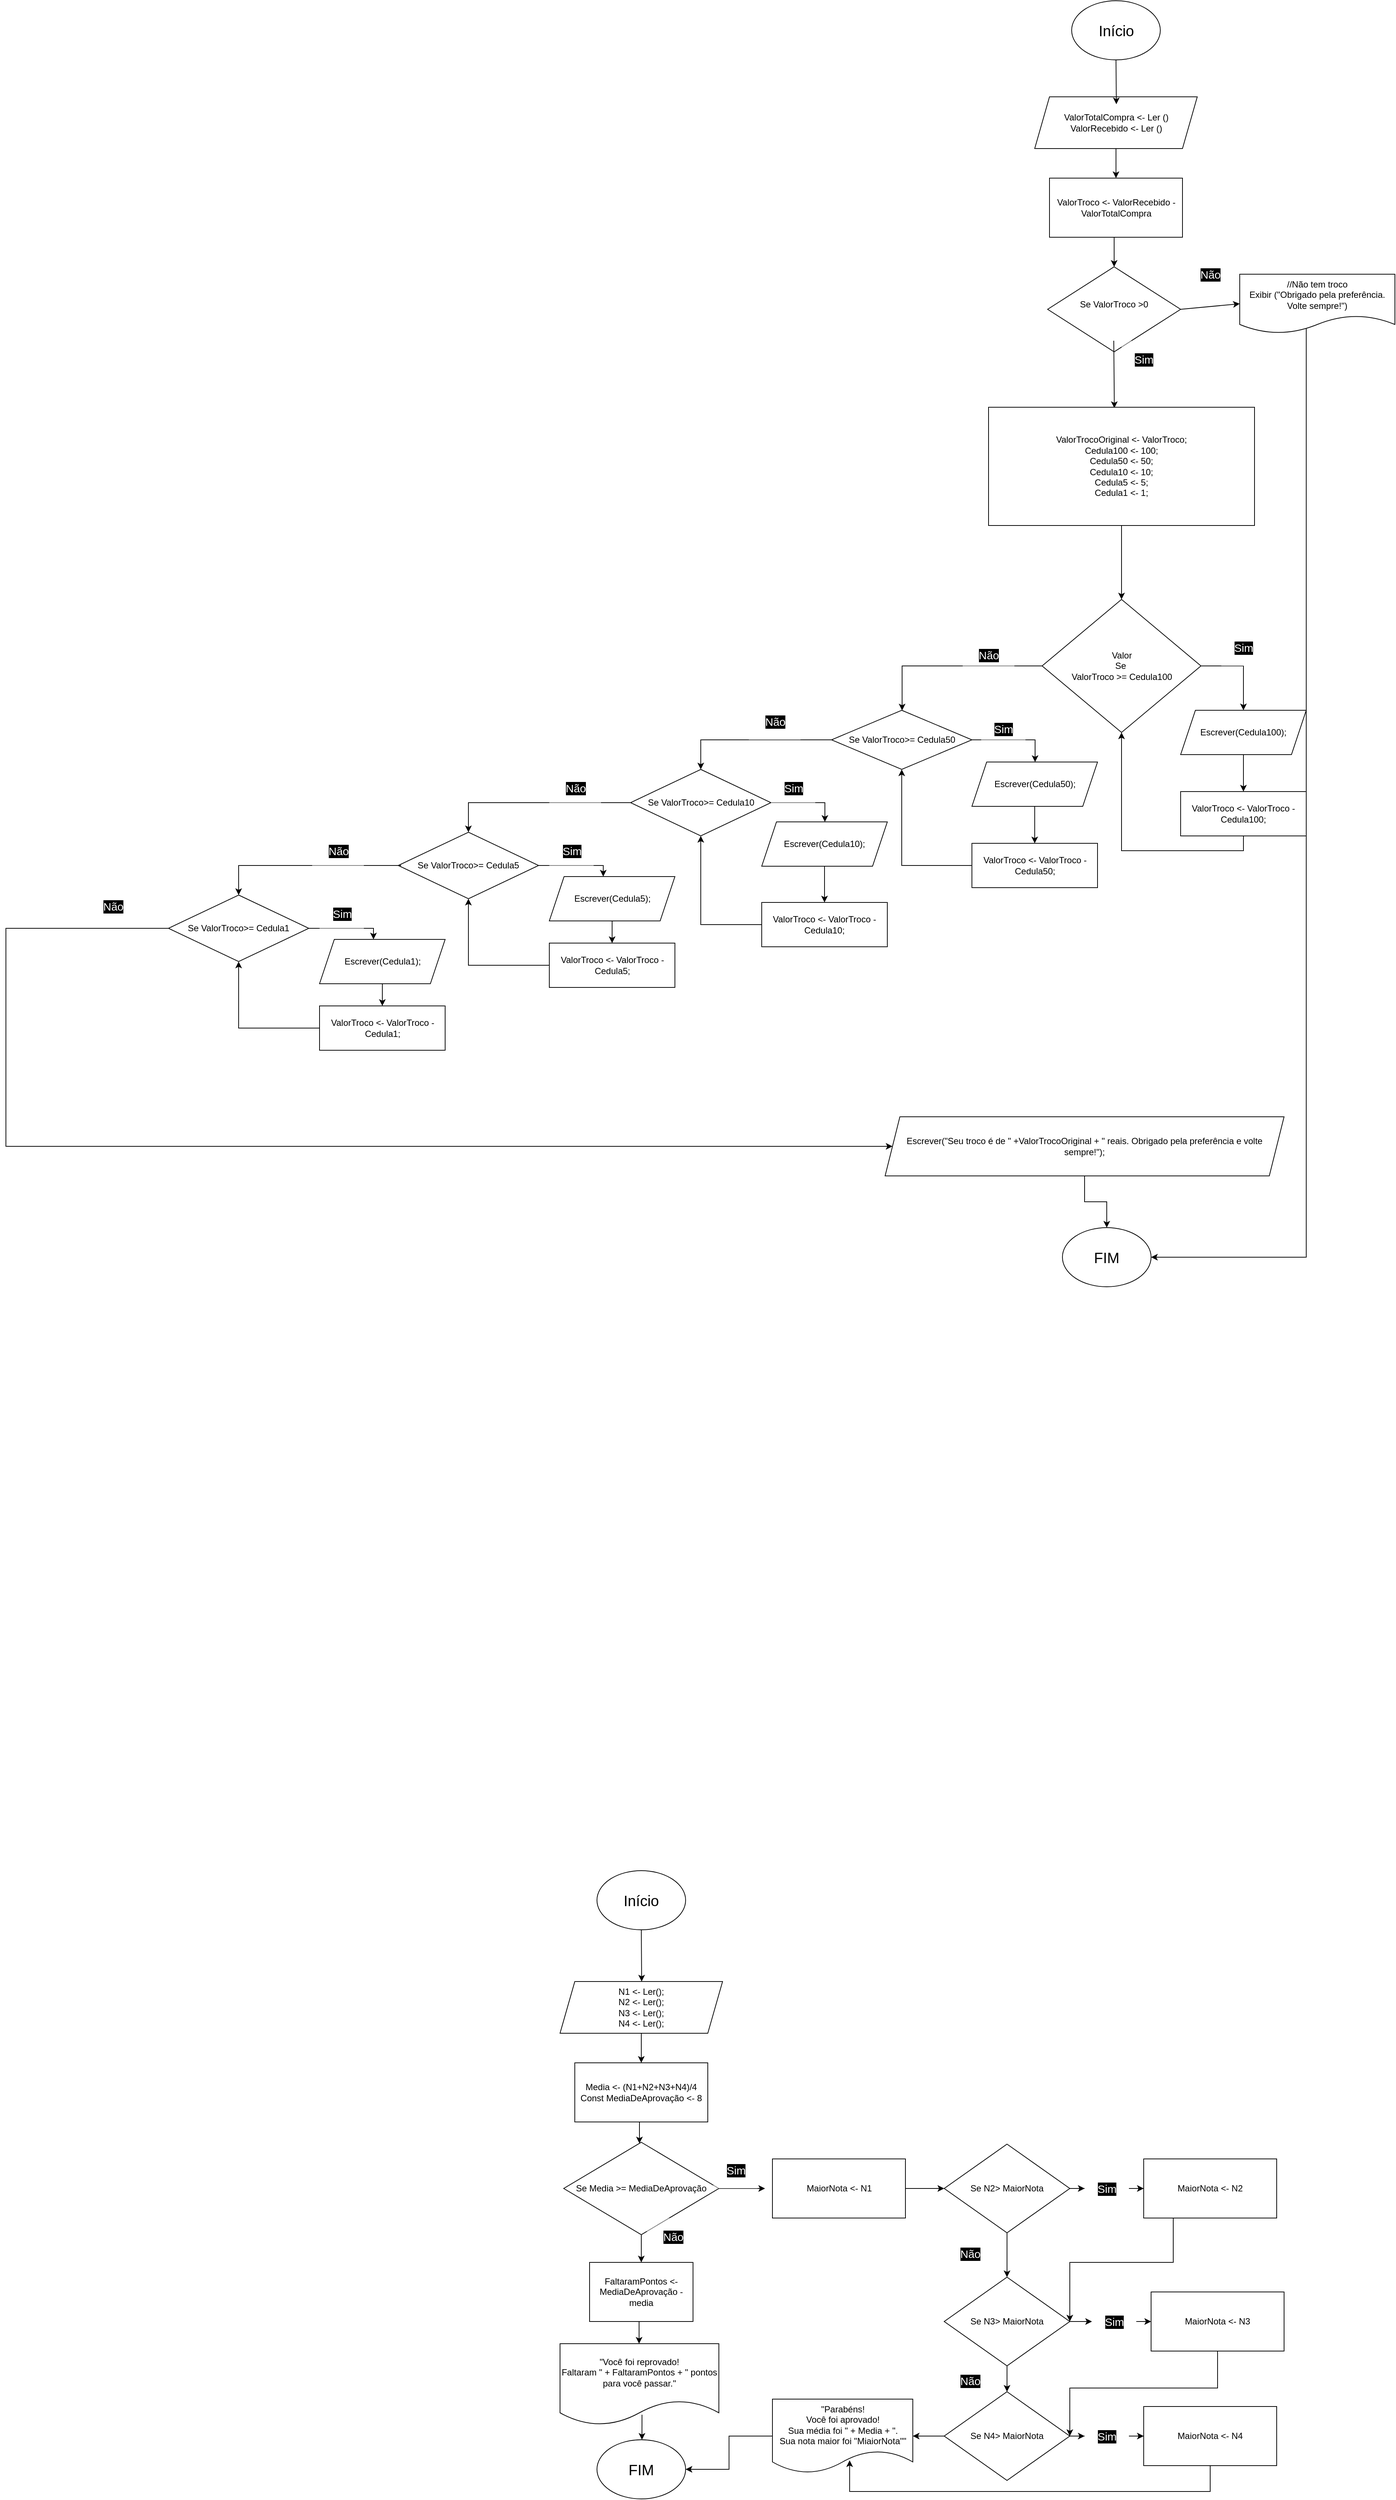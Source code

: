 <mxfile version="21.3.8" type="github">
  <diagram name="Página-1" id="r2xQb5WZQAOj9Y9dfqR0">
    <mxGraphModel dx="2036" dy="853" grid="1" gridSize="10" guides="1" tooltips="1" connect="1" arrows="1" fold="1" page="0" pageScale="1" pageWidth="827" pageHeight="1169" math="0" shadow="0">
      <root>
        <mxCell id="0" />
        <mxCell id="1" parent="0" />
        <mxCell id="rkdmeyJ-gslSqDaO4jJ8-1" value="&lt;font style=&quot;font-size: 20px;&quot;&gt;Início&lt;/font&gt;" style="ellipse;whiteSpace=wrap;html=1;" parent="1" vertex="1">
          <mxGeometry x="342.5" y="-120" width="120" height="80" as="geometry" />
        </mxCell>
        <mxCell id="U3ZBZgIVDwNOLRPqjOwI-8" value="" style="edgeStyle=orthogonalEdgeStyle;rounded=0;orthogonalLoop=1;jettySize=auto;html=1;" parent="1" source="rkdmeyJ-gslSqDaO4jJ8-3" target="U3ZBZgIVDwNOLRPqjOwI-6" edge="1">
          <mxGeometry relative="1" as="geometry" />
        </mxCell>
        <mxCell id="rkdmeyJ-gslSqDaO4jJ8-3" value="ValorTotalCompra &amp;lt;- Ler ()&lt;br&gt;ValorRecebido &amp;lt;- Ler ()" style="shape=parallelogram;perimeter=parallelogramPerimeter;whiteSpace=wrap;html=1;fixedSize=1;" parent="1" vertex="1">
          <mxGeometry x="292.5" y="10" width="220" height="70" as="geometry" />
        </mxCell>
        <mxCell id="rkdmeyJ-gslSqDaO4jJ8-4" value="Se ValorTroco &amp;gt;0&lt;br&gt;&amp;nbsp;" style="rhombus;whiteSpace=wrap;html=1;" parent="1" vertex="1">
          <mxGeometry x="310" y="240" width="180" height="115" as="geometry" />
        </mxCell>
        <mxCell id="rkdmeyJ-gslSqDaO4jJ8-15" value="" style="endArrow=classic;html=1;rounded=0;exitX=0.5;exitY=1;exitDx=0;exitDy=0;" parent="1" source="rkdmeyJ-gslSqDaO4jJ8-1" edge="1">
          <mxGeometry width="50" height="50" relative="1" as="geometry">
            <mxPoint x="399" y="80" as="sourcePoint" />
            <mxPoint x="403" y="20" as="targetPoint" />
            <Array as="points" />
          </mxGeometry>
        </mxCell>
        <mxCell id="rkdmeyJ-gslSqDaO4jJ8-17" value="" style="endArrow=classic;html=1;rounded=0;exitX=1;exitY=0.5;exitDx=0;exitDy=0;entryX=0;entryY=0.5;entryDx=0;entryDy=0;" parent="1" source="rkdmeyJ-gslSqDaO4jJ8-4" edge="1" target="U3ZBZgIVDwNOLRPqjOwI-9">
          <mxGeometry width="50" height="50" relative="1" as="geometry">
            <mxPoint x="520" y="240" as="sourcePoint" />
            <mxPoint x="570" y="282.5" as="targetPoint" />
            <Array as="points" />
          </mxGeometry>
        </mxCell>
        <mxCell id="rkdmeyJ-gslSqDaO4jJ8-19" value="Sim" style="rounded=0;html=1;strokeWidth=1;opacity=50;strokeColor=none;fillColor=#FFFFFF;fontColor=#ffffff;labelBackgroundColor=#000000;fontSize=15;" parent="1" vertex="1">
          <mxGeometry x="410" y="340" width="60" height="50" as="geometry" />
        </mxCell>
        <mxCell id="rkdmeyJ-gslSqDaO4jJ8-21" value="" style="endArrow=classic;html=1;rounded=0;exitX=0.5;exitY=1;exitDx=0;exitDy=0;entryX=0.473;entryY=0.007;entryDx=0;entryDy=0;entryPerimeter=0;" parent="1" target="rkdmeyJ-gslSqDaO4jJ8-40" edge="1">
          <mxGeometry width="50" height="50" relative="1" as="geometry">
            <mxPoint x="399.5" y="340" as="sourcePoint" />
            <mxPoint x="400" y="390" as="targetPoint" />
            <Array as="points" />
          </mxGeometry>
        </mxCell>
        <mxCell id="rkdmeyJ-gslSqDaO4jJ8-22" value="Não" style="rounded=0;html=1;strokeWidth=1;opacity=50;strokeColor=none;fillColor=#FFFFFF;fontColor=#ffffff;labelBackgroundColor=#000000;fontSize=15;" parent="1" vertex="1">
          <mxGeometry x="505" y="225" width="50" height="50" as="geometry" />
        </mxCell>
        <mxCell id="rkdmeyJ-gslSqDaO4jJ8-23" style="edgeStyle=orthogonalEdgeStyle;rounded=0;orthogonalLoop=1;jettySize=auto;html=1;exitX=0.5;exitY=1;exitDx=0;exitDy=0;" parent="1" source="rkdmeyJ-gslSqDaO4jJ8-4" target="rkdmeyJ-gslSqDaO4jJ8-4" edge="1">
          <mxGeometry relative="1" as="geometry" />
        </mxCell>
        <mxCell id="rkdmeyJ-gslSqDaO4jJ8-35" value="" style="edgeStyle=orthogonalEdgeStyle;rounded=0;orthogonalLoop=1;jettySize=auto;html=1;" parent="1" source="rkdmeyJ-gslSqDaO4jJ8-29" target="rkdmeyJ-gslSqDaO4jJ8-33" edge="1">
          <mxGeometry relative="1" as="geometry" />
        </mxCell>
        <mxCell id="rkdmeyJ-gslSqDaO4jJ8-29" value="Escrever(&quot;Seu troco é de &quot; +ValorTrocoOriginal + &quot; reais. Obrigado pela preferência e volte sempre!&quot;);" style="shape=parallelogram;perimeter=parallelogramPerimeter;whiteSpace=wrap;html=1;fixedSize=1;" parent="1" vertex="1">
          <mxGeometry x="90" y="1390" width="540" height="80" as="geometry" />
        </mxCell>
        <mxCell id="rkdmeyJ-gslSqDaO4jJ8-33" value="&lt;span style=&quot;font-size: 20px;&quot;&gt;FIM&lt;br&gt;&lt;/span&gt;" style="ellipse;whiteSpace=wrap;html=1;" parent="1" vertex="1">
          <mxGeometry x="330" y="1540" width="120" height="80" as="geometry" />
        </mxCell>
        <mxCell id="rkdmeyJ-gslSqDaO4jJ8-36" value="" style="edgeStyle=orthogonalEdgeStyle;rounded=0;orthogonalLoop=1;jettySize=auto;html=1;entryX=1;entryY=0.5;entryDx=0;entryDy=0;exitX=0.464;exitY=0.992;exitDx=0;exitDy=0;exitPerimeter=0;" parent="1" target="rkdmeyJ-gslSqDaO4jJ8-33" edge="1">
          <mxGeometry relative="1" as="geometry">
            <mxPoint x="662.08" y="312.02" as="sourcePoint" />
            <mxPoint x="550" y="760" as="targetPoint" />
            <Array as="points">
              <mxPoint x="660" y="312" />
              <mxPoint x="660" y="1580" />
            </Array>
          </mxGeometry>
        </mxCell>
        <mxCell id="rkdmeyJ-gslSqDaO4jJ8-39" value="" style="edgeStyle=orthogonalEdgeStyle;rounded=0;orthogonalLoop=1;jettySize=auto;html=1;" parent="1" target="rkdmeyJ-gslSqDaO4jJ8-4" edge="1">
          <mxGeometry relative="1" as="geometry">
            <Array as="points">
              <mxPoint x="400" y="190" />
              <mxPoint x="400" y="190" />
            </Array>
            <mxPoint x="400" y="180" as="sourcePoint" />
          </mxGeometry>
        </mxCell>
        <mxCell id="rkdmeyJ-gslSqDaO4jJ8-51" value="" style="edgeStyle=orthogonalEdgeStyle;rounded=0;orthogonalLoop=1;jettySize=auto;html=1;" parent="1" source="rkdmeyJ-gslSqDaO4jJ8-40" target="rkdmeyJ-gslSqDaO4jJ8-48" edge="1">
          <mxGeometry relative="1" as="geometry" />
        </mxCell>
        <mxCell id="rkdmeyJ-gslSqDaO4jJ8-40" value="ValorTrocoOriginal &amp;lt;- ValorTroco;&lt;br&gt;Cedula100 &amp;lt;- 100;&lt;br&gt;Cedula50 &amp;lt;- 50;&lt;br&gt;Cedula10 &amp;lt;- 10;&lt;br&gt;Cedula5 &amp;lt;- 5;&lt;br&gt;Cedula1 &amp;lt;- 1;" style="rounded=0;whiteSpace=wrap;html=1;" parent="1" vertex="1">
          <mxGeometry x="230" y="430" width="360" height="160" as="geometry" />
        </mxCell>
        <mxCell id="rkdmeyJ-gslSqDaO4jJ8-57" value="" style="edgeStyle=orthogonalEdgeStyle;rounded=0;orthogonalLoop=1;jettySize=auto;html=1;exitX=1;exitY=0.5;exitDx=0;exitDy=0;entryX=0.5;entryY=0;entryDx=0;entryDy=0;labelBackgroundColor=#FFFFFF;" parent="1" source="rkdmeyJ-gslSqDaO4jJ8-48" target="rkdmeyJ-gslSqDaO4jJ8-54" edge="1">
          <mxGeometry relative="1" as="geometry" />
        </mxCell>
        <mxCell id="rkdmeyJ-gslSqDaO4jJ8-59" style="edgeStyle=orthogonalEdgeStyle;rounded=0;orthogonalLoop=1;jettySize=auto;html=1;exitX=0;exitY=0.5;exitDx=0;exitDy=0;" parent="1" source="rkdmeyJ-gslSqDaO4jJ8-48" target="rkdmeyJ-gslSqDaO4jJ8-60" edge="1">
          <mxGeometry relative="1" as="geometry">
            <mxPoint x="200" y="910" as="targetPoint" />
            <Array as="points">
              <mxPoint x="113" y="780" />
            </Array>
          </mxGeometry>
        </mxCell>
        <mxCell id="rkdmeyJ-gslSqDaO4jJ8-48" value="Valor&lt;br&gt;Se&amp;nbsp;&lt;br&gt;ValorTroco &amp;gt;= Cedula100" style="rhombus;whiteSpace=wrap;html=1;" parent="1" vertex="1">
          <mxGeometry x="302.5" y="690" width="215" height="180" as="geometry" />
        </mxCell>
        <mxCell id="rkdmeyJ-gslSqDaO4jJ8-58" style="edgeStyle=orthogonalEdgeStyle;rounded=0;orthogonalLoop=1;jettySize=auto;html=1;exitX=0.5;exitY=1;exitDx=0;exitDy=0;" parent="1" source="rkdmeyJ-gslSqDaO4jJ8-52" target="rkdmeyJ-gslSqDaO4jJ8-48" edge="1">
          <mxGeometry relative="1" as="geometry">
            <mxPoint x="710" y="720" as="targetPoint" />
          </mxGeometry>
        </mxCell>
        <mxCell id="rkdmeyJ-gslSqDaO4jJ8-52" value="&lt;font style=&quot;vertical-align: inherit;&quot;&gt;&lt;font style=&quot;vertical-align: inherit;&quot;&gt;ValorTroco &amp;lt;- ValorTroco - Cedula100;&lt;/font&gt;&lt;/font&gt;" style="whiteSpace=wrap;html=1;" parent="1" vertex="1">
          <mxGeometry x="490" y="950" width="170" height="60" as="geometry" />
        </mxCell>
        <mxCell id="rkdmeyJ-gslSqDaO4jJ8-56" style="edgeStyle=orthogonalEdgeStyle;rounded=0;orthogonalLoop=1;jettySize=auto;html=1;exitX=0.5;exitY=1;exitDx=0;exitDy=0;" parent="1" source="rkdmeyJ-gslSqDaO4jJ8-54" target="rkdmeyJ-gslSqDaO4jJ8-52" edge="1">
          <mxGeometry relative="1" as="geometry" />
        </mxCell>
        <mxCell id="rkdmeyJ-gslSqDaO4jJ8-54" value="Escrever(Cedula100);" style="shape=parallelogram;perimeter=parallelogramPerimeter;whiteSpace=wrap;html=1;fixedSize=1;" parent="1" vertex="1">
          <mxGeometry x="490" y="840" width="170" height="60" as="geometry" />
        </mxCell>
        <mxCell id="rkdmeyJ-gslSqDaO4jJ8-67" style="edgeStyle=orthogonalEdgeStyle;rounded=0;orthogonalLoop=1;jettySize=auto;html=1;" parent="1" source="rkdmeyJ-gslSqDaO4jJ8-60" target="rkdmeyJ-gslSqDaO4jJ8-66" edge="1">
          <mxGeometry relative="1" as="geometry">
            <Array as="points">
              <mxPoint x="293" y="880" />
            </Array>
          </mxGeometry>
        </mxCell>
        <mxCell id="rkdmeyJ-gslSqDaO4jJ8-60" value="Se ValorTroco&amp;gt;= Cedula50" style="rhombus;whiteSpace=wrap;html=1;" parent="1" vertex="1">
          <mxGeometry x="17.5" y="840" width="190" height="80" as="geometry" />
        </mxCell>
        <mxCell id="rkdmeyJ-gslSqDaO4jJ8-61" value="Sim" style="rounded=0;html=1;strokeWidth=1;opacity=50;strokeColor=none;fillColor=#FFFFFF;fontColor=#ffffff;labelBackgroundColor=#000000;fontSize=15;" parent="1" vertex="1">
          <mxGeometry x="545" y="730" width="60" height="50" as="geometry" />
        </mxCell>
        <mxCell id="rkdmeyJ-gslSqDaO4jJ8-62" value="Não" style="rounded=0;html=1;strokeWidth=1;opacity=50;strokeColor=none;fillColor=#FFFFFF;fontColor=#ffffff;labelBackgroundColor=#000000;fontSize=15;" parent="1" vertex="1">
          <mxGeometry x="195" y="740" width="70" height="50" as="geometry" />
        </mxCell>
        <mxCell id="rkdmeyJ-gslSqDaO4jJ8-88" value="" style="edgeStyle=orthogonalEdgeStyle;rounded=0;orthogonalLoop=1;jettySize=auto;html=1;entryX=0.5;entryY=1;entryDx=0;entryDy=0;exitX=0;exitY=0.5;exitDx=0;exitDy=0;" parent="1" source="rkdmeyJ-gslSqDaO4jJ8-64" target="rkdmeyJ-gslSqDaO4jJ8-60" edge="1">
          <mxGeometry relative="1" as="geometry">
            <mxPoint x="292" y="1090" as="sourcePoint" />
          </mxGeometry>
        </mxCell>
        <mxCell id="rkdmeyJ-gslSqDaO4jJ8-64" value="&lt;font style=&quot;vertical-align: inherit;&quot;&gt;&lt;font style=&quot;vertical-align: inherit;&quot;&gt;ValorTroco &amp;lt;- ValorTroco - Cedula50;&lt;/font&gt;&lt;/font&gt;" style="whiteSpace=wrap;html=1;" parent="1" vertex="1">
          <mxGeometry x="207.5" y="1020" width="170" height="60" as="geometry" />
        </mxCell>
        <mxCell id="rkdmeyJ-gslSqDaO4jJ8-65" style="edgeStyle=orthogonalEdgeStyle;rounded=0;orthogonalLoop=1;jettySize=auto;html=1;exitX=0.5;exitY=1;exitDx=0;exitDy=0;" parent="1" source="rkdmeyJ-gslSqDaO4jJ8-66" target="rkdmeyJ-gslSqDaO4jJ8-64" edge="1">
          <mxGeometry relative="1" as="geometry" />
        </mxCell>
        <mxCell id="rkdmeyJ-gslSqDaO4jJ8-66" value="Escrever(Cedula50);" style="shape=parallelogram;perimeter=parallelogramPerimeter;whiteSpace=wrap;html=1;fixedSize=1;" parent="1" vertex="1">
          <mxGeometry x="207.5" y="910" width="170" height="60" as="geometry" />
        </mxCell>
        <mxCell id="rkdmeyJ-gslSqDaO4jJ8-68" value="Sim" style="rounded=0;html=1;strokeWidth=1;opacity=50;strokeColor=none;fillColor=#FFFFFF;fontColor=#ffffff;labelBackgroundColor=#000000;fontSize=15;" parent="1" vertex="1">
          <mxGeometry x="220" y="840" width="60" height="50" as="geometry" />
        </mxCell>
        <mxCell id="rkdmeyJ-gslSqDaO4jJ8-69" style="edgeStyle=orthogonalEdgeStyle;rounded=0;orthogonalLoop=1;jettySize=auto;html=1;" parent="1" source="rkdmeyJ-gslSqDaO4jJ8-70" target="rkdmeyJ-gslSqDaO4jJ8-73" edge="1">
          <mxGeometry relative="1" as="geometry">
            <Array as="points">
              <mxPoint x="8.5" y="965" />
            </Array>
          </mxGeometry>
        </mxCell>
        <mxCell id="rkdmeyJ-gslSqDaO4jJ8-86" value="" style="edgeStyle=orthogonalEdgeStyle;rounded=0;orthogonalLoop=1;jettySize=auto;html=1;exitX=0;exitY=0.5;exitDx=0;exitDy=0;" parent="1" source="rkdmeyJ-gslSqDaO4jJ8-70" target="rkdmeyJ-gslSqDaO4jJ8-80" edge="1">
          <mxGeometry relative="1" as="geometry">
            <mxPoint x="-284.5" y="960" as="sourcePoint" />
            <Array as="points">
              <mxPoint x="-474" y="965" />
            </Array>
          </mxGeometry>
        </mxCell>
        <mxCell id="rkdmeyJ-gslSqDaO4jJ8-70" value="Se ValorTroco&amp;gt;= Cedula10" style="rhombus;whiteSpace=wrap;html=1;" parent="1" vertex="1">
          <mxGeometry x="-254.5" y="920" width="190" height="90" as="geometry" />
        </mxCell>
        <mxCell id="rkdmeyJ-gslSqDaO4jJ8-91" style="edgeStyle=orthogonalEdgeStyle;rounded=0;orthogonalLoop=1;jettySize=auto;html=1;entryX=0.5;entryY=1;entryDx=0;entryDy=0;" parent="1" source="rkdmeyJ-gslSqDaO4jJ8-71" target="rkdmeyJ-gslSqDaO4jJ8-70" edge="1">
          <mxGeometry relative="1" as="geometry">
            <mxPoint x="-150" y="1020" as="targetPoint" />
            <Array as="points">
              <mxPoint x="-160" y="1130" />
            </Array>
          </mxGeometry>
        </mxCell>
        <mxCell id="rkdmeyJ-gslSqDaO4jJ8-71" value="ValorTroco &amp;lt;- ValorTroco - Cedula10;" style="whiteSpace=wrap;html=1;" parent="1" vertex="1">
          <mxGeometry x="-77" y="1100" width="170" height="60" as="geometry" />
        </mxCell>
        <mxCell id="rkdmeyJ-gslSqDaO4jJ8-72" style="edgeStyle=orthogonalEdgeStyle;rounded=0;orthogonalLoop=1;jettySize=auto;html=1;exitX=0.5;exitY=1;exitDx=0;exitDy=0;" parent="1" source="rkdmeyJ-gslSqDaO4jJ8-73" target="rkdmeyJ-gslSqDaO4jJ8-71" edge="1">
          <mxGeometry relative="1" as="geometry" />
        </mxCell>
        <mxCell id="rkdmeyJ-gslSqDaO4jJ8-73" value="Escrever(Cedula10);" style="shape=parallelogram;perimeter=parallelogramPerimeter;whiteSpace=wrap;html=1;fixedSize=1;" parent="1" vertex="1">
          <mxGeometry x="-77" y="991" width="170" height="60" as="geometry" />
        </mxCell>
        <mxCell id="rkdmeyJ-gslSqDaO4jJ8-74" value="Sim" style="rounded=0;html=1;strokeWidth=1;opacity=50;strokeColor=none;fillColor=#FFFFFF;fontColor=#ffffff;labelBackgroundColor=#000000;fontSize=15;" parent="1" vertex="1">
          <mxGeometry x="-64.5" y="920" width="60" height="50" as="geometry" />
        </mxCell>
        <mxCell id="rkdmeyJ-gslSqDaO4jJ8-77" style="edgeStyle=orthogonalEdgeStyle;rounded=0;orthogonalLoop=1;jettySize=auto;html=1;exitX=0;exitY=0.5;exitDx=0;exitDy=0;entryX=0.5;entryY=0;entryDx=0;entryDy=0;" parent="1" source="rkdmeyJ-gslSqDaO4jJ8-60" target="rkdmeyJ-gslSqDaO4jJ8-70" edge="1">
          <mxGeometry relative="1" as="geometry">
            <mxPoint x="-194.5" y="910" as="targetPoint" />
            <mxPoint x="-7" y="880" as="sourcePoint" />
            <Array as="points">
              <mxPoint x="-159" y="880" />
            </Array>
          </mxGeometry>
        </mxCell>
        <mxCell id="rkdmeyJ-gslSqDaO4jJ8-78" value="Não" style="rounded=0;html=1;strokeWidth=1;opacity=50;strokeColor=none;fillColor=#FFFFFF;fontColor=#ffffff;labelBackgroundColor=#000000;fontSize=15;" parent="1" vertex="1">
          <mxGeometry x="-94.5" y="830" width="70" height="50" as="geometry" />
        </mxCell>
        <mxCell id="rkdmeyJ-gslSqDaO4jJ8-79" style="edgeStyle=orthogonalEdgeStyle;rounded=0;orthogonalLoop=1;jettySize=auto;html=1;" parent="1" source="rkdmeyJ-gslSqDaO4jJ8-80" target="rkdmeyJ-gslSqDaO4jJ8-83" edge="1">
          <mxGeometry relative="1" as="geometry">
            <Array as="points">
              <mxPoint x="-291.5" y="1050" />
            </Array>
          </mxGeometry>
        </mxCell>
        <mxCell id="rkdmeyJ-gslSqDaO4jJ8-80" value="Se ValorTroco&amp;gt;= Cedula5" style="rhombus;whiteSpace=wrap;html=1;" parent="1" vertex="1">
          <mxGeometry x="-569" y="1005" width="190" height="90" as="geometry" />
        </mxCell>
        <mxCell id="rkdmeyJ-gslSqDaO4jJ8-108" style="edgeStyle=orthogonalEdgeStyle;rounded=0;orthogonalLoop=1;jettySize=auto;html=1;entryX=0.5;entryY=1;entryDx=0;entryDy=0;" parent="1" source="rkdmeyJ-gslSqDaO4jJ8-81" target="rkdmeyJ-gslSqDaO4jJ8-80" edge="1">
          <mxGeometry relative="1" as="geometry" />
        </mxCell>
        <mxCell id="rkdmeyJ-gslSqDaO4jJ8-81" value="ValorTroco &amp;lt;- ValorTroco - Cedula5;" style="whiteSpace=wrap;html=1;" parent="1" vertex="1">
          <mxGeometry x="-364.5" y="1155" width="170" height="60" as="geometry" />
        </mxCell>
        <mxCell id="rkdmeyJ-gslSqDaO4jJ8-82" style="edgeStyle=orthogonalEdgeStyle;rounded=0;orthogonalLoop=1;jettySize=auto;html=1;exitX=0.5;exitY=1;exitDx=0;exitDy=0;" parent="1" source="rkdmeyJ-gslSqDaO4jJ8-83" target="rkdmeyJ-gslSqDaO4jJ8-81" edge="1">
          <mxGeometry relative="1" as="geometry" />
        </mxCell>
        <mxCell id="rkdmeyJ-gslSqDaO4jJ8-83" value="Escrever(Cedula5);" style="shape=parallelogram;perimeter=parallelogramPerimeter;whiteSpace=wrap;html=1;fixedSize=1;" parent="1" vertex="1">
          <mxGeometry x="-364.5" y="1065" width="170" height="60" as="geometry" />
        </mxCell>
        <mxCell id="rkdmeyJ-gslSqDaO4jJ8-84" value="Sim" style="rounded=0;html=1;strokeWidth=1;opacity=50;strokeColor=none;fillColor=#FFFFFF;fontColor=#ffffff;labelBackgroundColor=#000000;fontSize=15;" parent="1" vertex="1">
          <mxGeometry x="-364.5" y="1005" width="60" height="50" as="geometry" />
        </mxCell>
        <mxCell id="rkdmeyJ-gslSqDaO4jJ8-101" value="" style="edgeStyle=orthogonalEdgeStyle;rounded=0;orthogonalLoop=1;jettySize=auto;html=1;exitX=0;exitY=0.5;exitDx=0;exitDy=0;" parent="1" target="rkdmeyJ-gslSqDaO4jJ8-103" edge="1">
          <mxGeometry relative="1" as="geometry">
            <mxPoint x="-565" y="1050" as="sourcePoint" />
            <Array as="points">
              <mxPoint x="-785" y="1050" />
            </Array>
          </mxGeometry>
        </mxCell>
        <mxCell id="rkdmeyJ-gslSqDaO4jJ8-102" style="edgeStyle=orthogonalEdgeStyle;rounded=0;orthogonalLoop=1;jettySize=auto;html=1;" parent="1" source="rkdmeyJ-gslSqDaO4jJ8-103" target="rkdmeyJ-gslSqDaO4jJ8-106" edge="1">
          <mxGeometry relative="1" as="geometry">
            <Array as="points">
              <mxPoint x="-602.5" y="1135" />
            </Array>
          </mxGeometry>
        </mxCell>
        <mxCell id="rkdmeyJ-gslSqDaO4jJ8-103" value="Se ValorTroco&amp;gt;= Cedula1" style="rhombus;whiteSpace=wrap;html=1;" parent="1" vertex="1">
          <mxGeometry x="-880" y="1090" width="190" height="90" as="geometry" />
        </mxCell>
        <mxCell id="rkdmeyJ-gslSqDaO4jJ8-109" style="edgeStyle=orthogonalEdgeStyle;rounded=0;orthogonalLoop=1;jettySize=auto;html=1;entryX=0.5;entryY=1;entryDx=0;entryDy=0;" parent="1" source="rkdmeyJ-gslSqDaO4jJ8-104" target="rkdmeyJ-gslSqDaO4jJ8-103" edge="1">
          <mxGeometry relative="1" as="geometry" />
        </mxCell>
        <mxCell id="rkdmeyJ-gslSqDaO4jJ8-104" value="ValorTroco &amp;lt;- ValorTroco - Cedula1;" style="whiteSpace=wrap;html=1;" parent="1" vertex="1">
          <mxGeometry x="-675.5" y="1240" width="170" height="60" as="geometry" />
        </mxCell>
        <mxCell id="rkdmeyJ-gslSqDaO4jJ8-105" style="edgeStyle=orthogonalEdgeStyle;rounded=0;orthogonalLoop=1;jettySize=auto;html=1;exitX=0.5;exitY=1;exitDx=0;exitDy=0;" parent="1" source="rkdmeyJ-gslSqDaO4jJ8-106" target="rkdmeyJ-gslSqDaO4jJ8-104" edge="1">
          <mxGeometry relative="1" as="geometry" />
        </mxCell>
        <mxCell id="rkdmeyJ-gslSqDaO4jJ8-106" value="Escrever(Cedula1);" style="shape=parallelogram;perimeter=parallelogramPerimeter;whiteSpace=wrap;html=1;fixedSize=1;" parent="1" vertex="1">
          <mxGeometry x="-675.5" y="1150" width="170" height="60" as="geometry" />
        </mxCell>
        <mxCell id="rkdmeyJ-gslSqDaO4jJ8-107" value="Sim" style="rounded=0;html=1;strokeWidth=1;opacity=50;strokeColor=none;fillColor=#FFFFFF;fontColor=#ffffff;labelBackgroundColor=#000000;fontSize=15;" parent="1" vertex="1">
          <mxGeometry x="-675.5" y="1090" width="60" height="50" as="geometry" />
        </mxCell>
        <mxCell id="rkdmeyJ-gslSqDaO4jJ8-112" value="Não" style="rounded=0;html=1;strokeWidth=1;opacity=50;strokeColor=none;fillColor=#FFFFFF;fontColor=#ffffff;labelBackgroundColor=#000000;fontSize=15;" parent="1" vertex="1">
          <mxGeometry x="-364.5" y="920" width="70" height="50" as="geometry" />
        </mxCell>
        <mxCell id="rkdmeyJ-gslSqDaO4jJ8-113" value="Não" style="rounded=0;html=1;strokeWidth=1;opacity=50;strokeColor=none;fillColor=#FFFFFF;fontColor=#ffffff;labelBackgroundColor=#000000;fontSize=15;" parent="1" vertex="1">
          <mxGeometry x="-685.5" y="1005" width="70" height="50" as="geometry" />
        </mxCell>
        <mxCell id="U3ZBZgIVDwNOLRPqjOwI-1" value="" style="edgeStyle=orthogonalEdgeStyle;rounded=0;orthogonalLoop=1;jettySize=auto;html=1;exitX=0;exitY=0.5;exitDx=0;exitDy=0;" parent="1" source="rkdmeyJ-gslSqDaO4jJ8-103" target="rkdmeyJ-gslSqDaO4jJ8-29" edge="1">
          <mxGeometry relative="1" as="geometry">
            <mxPoint x="-880" y="1130" as="sourcePoint" />
            <Array as="points">
              <mxPoint x="-1100" y="1135" />
              <mxPoint x="-1100" y="1430" />
            </Array>
            <mxPoint x="-1100" y="1170" as="targetPoint" />
          </mxGeometry>
        </mxCell>
        <mxCell id="U3ZBZgIVDwNOLRPqjOwI-2" value="Não" style="rounded=0;html=1;strokeWidth=1;opacity=50;strokeColor=none;fillColor=#FFFFFF;fontColor=#ffffff;labelBackgroundColor=#000000;fontSize=15;" parent="1" vertex="1">
          <mxGeometry x="-990" y="1080" width="70" height="50" as="geometry" />
        </mxCell>
        <mxCell id="U3ZBZgIVDwNOLRPqjOwI-6" value="ValorTroco &amp;lt;- ValorRecebido - ValorTotalCompra" style="rounded=0;whiteSpace=wrap;html=1;" parent="1" vertex="1">
          <mxGeometry x="312.5" y="120" width="180" height="80" as="geometry" />
        </mxCell>
        <mxCell id="U3ZBZgIVDwNOLRPqjOwI-9" value="//Não tem troco&lt;br&gt;Exibir (&quot;Obrigado pela preferência. Volte sempre!&quot;)" style="shape=document;whiteSpace=wrap;html=1;boundedLbl=1;" parent="1" vertex="1">
          <mxGeometry x="570" y="250" width="210" height="80" as="geometry" />
        </mxCell>
        <mxCell id="YnYCFKzmy0si7NrQEA58-1" value="&lt;font style=&quot;font-size: 20px;&quot;&gt;Início&lt;/font&gt;" style="ellipse;whiteSpace=wrap;html=1;" parent="1" vertex="1">
          <mxGeometry x="-300" y="2410" width="120" height="80" as="geometry" />
        </mxCell>
        <mxCell id="YnYCFKzmy0si7NrQEA58-2" value="" style="edgeStyle=orthogonalEdgeStyle;rounded=0;orthogonalLoop=1;jettySize=auto;html=1;" parent="1" source="YnYCFKzmy0si7NrQEA58-3" target="YnYCFKzmy0si7NrQEA58-16" edge="1">
          <mxGeometry relative="1" as="geometry" />
        </mxCell>
        <mxCell id="YnYCFKzmy0si7NrQEA58-3" value="N1 &amp;lt;- Ler();&lt;br&gt;N2 &amp;lt;- Ler();&lt;br&gt;N3 &amp;lt;- Ler();&lt;br&gt;N4 &amp;lt;- Ler();" style="shape=parallelogram;perimeter=parallelogramPerimeter;whiteSpace=wrap;html=1;fixedSize=1;" parent="1" vertex="1">
          <mxGeometry x="-350" y="2560" width="220" height="70" as="geometry" />
        </mxCell>
        <mxCell id="YnYCFKzmy0si7NrQEA58-4" value="" style="edgeStyle=orthogonalEdgeStyle;rounded=0;orthogonalLoop=1;jettySize=auto;html=1;" parent="1" source="YnYCFKzmy0si7NrQEA58-5" target="YnYCFKzmy0si7NrQEA58-12" edge="1">
          <mxGeometry relative="1" as="geometry" />
        </mxCell>
        <mxCell id="YnYCFKzmy0si7NrQEA58-5" value="Se Media &amp;gt;= MediaDeAprovação" style="rhombus;whiteSpace=wrap;html=1;" parent="1" vertex="1">
          <mxGeometry x="-345" y="2777.5" width="210" height="125" as="geometry" />
        </mxCell>
        <mxCell id="YnYCFKzmy0si7NrQEA58-6" value="" style="endArrow=classic;html=1;rounded=0;exitX=0.5;exitY=1;exitDx=0;exitDy=0;" parent="1" source="YnYCFKzmy0si7NrQEA58-1" edge="1">
          <mxGeometry width="50" height="50" relative="1" as="geometry">
            <mxPoint x="-243.5" y="2630" as="sourcePoint" />
            <mxPoint x="-239.5" y="2560" as="targetPoint" />
            <Array as="points" />
          </mxGeometry>
        </mxCell>
        <mxCell id="YnYCFKzmy0si7NrQEA58-7" value="" style="endArrow=classic;html=1;rounded=0;exitX=1;exitY=0.5;exitDx=0;exitDy=0;" parent="1" source="YnYCFKzmy0si7NrQEA58-5" edge="1">
          <mxGeometry width="50" height="50" relative="1" as="geometry">
            <mxPoint x="-122.5" y="2790" as="sourcePoint" />
            <mxPoint x="-72.5" y="2840" as="targetPoint" />
            <Array as="points" />
          </mxGeometry>
        </mxCell>
        <mxCell id="YnYCFKzmy0si7NrQEA58-8" value="Sim" style="rounded=0;html=1;strokeWidth=1;opacity=50;strokeColor=none;fillColor=#FFFFFF;fontColor=#ffffff;labelBackgroundColor=#000000;fontSize=15;" parent="1" vertex="1">
          <mxGeometry x="-142.5" y="2790" width="60" height="50" as="geometry" />
        </mxCell>
        <mxCell id="YnYCFKzmy0si7NrQEA58-9" value="Não" style="rounded=0;html=1;strokeWidth=1;opacity=50;strokeColor=none;fillColor=#FFFFFF;fontColor=#ffffff;labelBackgroundColor=#000000;fontSize=15;" parent="1" vertex="1">
          <mxGeometry x="-232.5" y="2880" width="70" height="50" as="geometry" />
        </mxCell>
        <mxCell id="YnYCFKzmy0si7NrQEA58-10" style="edgeStyle=orthogonalEdgeStyle;rounded=0;orthogonalLoop=1;jettySize=auto;html=1;exitX=0.5;exitY=1;exitDx=0;exitDy=0;" parent="1" source="YnYCFKzmy0si7NrQEA58-5" target="YnYCFKzmy0si7NrQEA58-5" edge="1">
          <mxGeometry relative="1" as="geometry" />
        </mxCell>
        <mxCell id="YnYCFKzmy0si7NrQEA58-11" value="" style="endArrow=classic;html=1;rounded=0;exitX=0.5;exitY=1;exitDx=0;exitDy=0;" parent="1" edge="1">
          <mxGeometry width="50" height="50" relative="1" as="geometry">
            <mxPoint x="-243" y="3010" as="sourcePoint" />
            <mxPoint x="-243" y="3050" as="targetPoint" />
            <Array as="points" />
          </mxGeometry>
        </mxCell>
        <mxCell id="YnYCFKzmy0si7NrQEA58-12" value="FaltaramPontos &amp;lt;- MediaDeAprovação - media" style="rounded=0;whiteSpace=wrap;html=1;" parent="1" vertex="1">
          <mxGeometry x="-310" y="2940" width="140" height="80" as="geometry" />
        </mxCell>
        <mxCell id="YnYCFKzmy0si7NrQEA58-13" value="&lt;span style=&quot;font-size: 20px;&quot;&gt;FIM&lt;br&gt;&lt;/span&gt;" style="ellipse;whiteSpace=wrap;html=1;" parent="1" vertex="1">
          <mxGeometry x="-300" y="3180" width="120" height="80" as="geometry" />
        </mxCell>
        <mxCell id="YnYCFKzmy0si7NrQEA58-15" value="" style="edgeStyle=orthogonalEdgeStyle;rounded=0;orthogonalLoop=1;jettySize=auto;html=1;" parent="1" target="YnYCFKzmy0si7NrQEA58-5" edge="1">
          <mxGeometry relative="1" as="geometry">
            <Array as="points">
              <mxPoint x="-242.5" y="2740" />
              <mxPoint x="-242.5" y="2740" />
            </Array>
            <mxPoint x="-242.5" y="2730" as="sourcePoint" />
          </mxGeometry>
        </mxCell>
        <mxCell id="YnYCFKzmy0si7NrQEA58-16" value="Media &amp;lt;- (N1+N2+N3+N4)/4&lt;br&gt;Const MediaDeAprovação &amp;lt;- 8" style="rounded=0;whiteSpace=wrap;html=1;" parent="1" vertex="1">
          <mxGeometry x="-330" y="2670" width="180" height="80" as="geometry" />
        </mxCell>
        <mxCell id="AUrWlwkpLpSwjgOGeYuH-26" style="edgeStyle=orthogonalEdgeStyle;rounded=0;orthogonalLoop=1;jettySize=auto;html=1;" parent="1" source="YnYCFKzmy0si7NrQEA58-17" target="YnYCFKzmy0si7NrQEA58-13" edge="1">
          <mxGeometry relative="1" as="geometry" />
        </mxCell>
        <mxCell id="YnYCFKzmy0si7NrQEA58-17" value="&lt;font style=&quot;vertical-align: inherit;&quot;&gt;&lt;font style=&quot;vertical-align: inherit;&quot;&gt;&lt;font style=&quot;vertical-align: inherit;&quot;&gt;&lt;font style=&quot;vertical-align: inherit;&quot;&gt;&lt;font style=&quot;vertical-align: inherit;&quot;&gt;&lt;font style=&quot;vertical-align: inherit;&quot;&gt;&lt;font style=&quot;vertical-align: inherit;&quot;&gt;&lt;font style=&quot;vertical-align: inherit;&quot;&gt;&lt;font style=&quot;vertical-align: inherit;&quot;&gt;&lt;font style=&quot;vertical-align: inherit;&quot;&gt;&lt;font style=&quot;vertical-align: inherit;&quot;&gt;&lt;font style=&quot;vertical-align: inherit;&quot;&gt;&quot;Parabéns! &lt;/font&gt;&lt;/font&gt;&lt;/font&gt;&lt;/font&gt;&lt;/font&gt;&lt;/font&gt;&lt;/font&gt;&lt;/font&gt;&lt;/font&gt;&lt;/font&gt;&lt;/font&gt;&lt;/font&gt;&lt;br&gt;&lt;font style=&quot;vertical-align: inherit;&quot;&gt;&lt;font style=&quot;vertical-align: inherit;&quot;&gt;&lt;font style=&quot;vertical-align: inherit;&quot;&gt;&lt;font style=&quot;vertical-align: inherit;&quot;&gt;&lt;font style=&quot;vertical-align: inherit;&quot;&gt;&lt;font style=&quot;vertical-align: inherit;&quot;&gt;&lt;font style=&quot;vertical-align: inherit;&quot;&gt;&lt;font style=&quot;vertical-align: inherit;&quot;&gt;&lt;font style=&quot;vertical-align: inherit;&quot;&gt;&lt;font style=&quot;vertical-align: inherit;&quot;&gt;&lt;font style=&quot;vertical-align: inherit;&quot;&gt;&lt;font style=&quot;vertical-align: inherit;&quot;&gt;Você foi aprovado! &lt;/font&gt;&lt;/font&gt;&lt;/font&gt;&lt;/font&gt;&lt;/font&gt;&lt;/font&gt;&lt;/font&gt;&lt;/font&gt;&lt;/font&gt;&lt;/font&gt;&lt;/font&gt;&lt;/font&gt;&lt;br&gt;&lt;font style=&quot;vertical-align: inherit;&quot;&gt;&lt;font style=&quot;vertical-align: inherit;&quot;&gt;&lt;font style=&quot;vertical-align: inherit;&quot;&gt;&lt;font style=&quot;vertical-align: inherit;&quot;&gt;&lt;font style=&quot;vertical-align: inherit;&quot;&gt;&lt;font style=&quot;vertical-align: inherit;&quot;&gt;&lt;font style=&quot;vertical-align: inherit;&quot;&gt;&lt;font style=&quot;vertical-align: inherit;&quot;&gt;&lt;font style=&quot;vertical-align: inherit;&quot;&gt;&lt;font style=&quot;vertical-align: inherit;&quot;&gt;&lt;font style=&quot;vertical-align: inherit;&quot;&gt;&lt;font style=&quot;vertical-align: inherit;&quot;&gt;Sua média foi &quot; + Media + &quot;. &lt;/font&gt;&lt;/font&gt;&lt;/font&gt;&lt;/font&gt;&lt;/font&gt;&lt;/font&gt;&lt;/font&gt;&lt;/font&gt;&lt;br&gt;&lt;font style=&quot;vertical-align: inherit;&quot;&gt;&lt;font style=&quot;vertical-align: inherit;&quot;&gt;&lt;font style=&quot;vertical-align: inherit;&quot;&gt;&lt;font style=&quot;vertical-align: inherit;&quot;&gt;&lt;font style=&quot;vertical-align: inherit;&quot;&gt;&lt;font style=&quot;vertical-align: inherit;&quot;&gt;&lt;font style=&quot;vertical-align: inherit;&quot;&gt;&lt;font style=&quot;vertical-align: inherit;&quot;&gt;Sua nota maior foi &quot;MiaiorNota&quot;&quot;&lt;/font&gt;&lt;/font&gt;&lt;/font&gt;&lt;/font&gt;&lt;/font&gt;&lt;/font&gt;&lt;/font&gt;&lt;/font&gt;&lt;br&gt;&lt;/font&gt;&lt;/font&gt;&lt;/font&gt;&lt;/font&gt;" style="shape=document;whiteSpace=wrap;html=1;boundedLbl=1;" parent="1" vertex="1">
          <mxGeometry x="-62.5" y="3125" width="190" height="100" as="geometry" />
        </mxCell>
        <mxCell id="YnYCFKzmy0si7NrQEA58-18" value="" style="edgeStyle=orthogonalEdgeStyle;rounded=0;orthogonalLoop=1;jettySize=auto;html=1;exitX=0.516;exitY=0.874;exitDx=0;exitDy=0;exitPerimeter=0;" parent="1" source="YnYCFKzmy0si7NrQEA58-19" target="YnYCFKzmy0si7NrQEA58-13" edge="1">
          <mxGeometry relative="1" as="geometry" />
        </mxCell>
        <mxCell id="YnYCFKzmy0si7NrQEA58-19" value="&lt;font style=&quot;vertical-align: inherit;&quot;&gt;&lt;font style=&quot;vertical-align: inherit;&quot;&gt;&quot;Você foi reprovado! &lt;/font&gt;&lt;/font&gt;&lt;br&gt;&lt;font style=&quot;vertical-align: inherit;&quot;&gt;&lt;font style=&quot;vertical-align: inherit;&quot;&gt;Faltaram &quot; + FaltaramPontos + &quot; pontos para você passar.&quot;&lt;/font&gt;&lt;/font&gt;" style="shape=document;whiteSpace=wrap;html=1;boundedLbl=1;" parent="1" vertex="1">
          <mxGeometry x="-350" y="3050" width="215" height="110" as="geometry" />
        </mxCell>
        <mxCell id="AUrWlwkpLpSwjgOGeYuH-2" value="" style="edgeStyle=orthogonalEdgeStyle;rounded=0;orthogonalLoop=1;jettySize=auto;html=1;" parent="1" source="YnYCFKzmy0si7NrQEA58-20" target="AUrWlwkpLpSwjgOGeYuH-1" edge="1">
          <mxGeometry relative="1" as="geometry" />
        </mxCell>
        <mxCell id="YnYCFKzmy0si7NrQEA58-20" value="&lt;font style=&quot;vertical-align: inherit;&quot;&gt;&lt;font style=&quot;vertical-align: inherit;&quot;&gt;MaiorNota &amp;lt;- N1&lt;/font&gt;&lt;/font&gt;" style="rounded=0;whiteSpace=wrap;html=1;" parent="1" vertex="1">
          <mxGeometry x="-62.5" y="2800" width="180" height="80" as="geometry" />
        </mxCell>
        <mxCell id="AUrWlwkpLpSwjgOGeYuH-4" value="" style="edgeStyle=orthogonalEdgeStyle;rounded=0;orthogonalLoop=1;jettySize=auto;html=1;entryX=0;entryY=0.5;entryDx=0;entryDy=0;" parent="1" source="AUrWlwkpLpSwjgOGeYuH-6" target="AUrWlwkpLpSwjgOGeYuH-29" edge="1">
          <mxGeometry relative="1" as="geometry">
            <mxPoint x="387.5" y="2840" as="targetPoint" />
          </mxGeometry>
        </mxCell>
        <mxCell id="AUrWlwkpLpSwjgOGeYuH-14" value="" style="edgeStyle=orthogonalEdgeStyle;rounded=0;orthogonalLoop=1;jettySize=auto;html=1;" parent="1" source="AUrWlwkpLpSwjgOGeYuH-1" target="AUrWlwkpLpSwjgOGeYuH-11" edge="1">
          <mxGeometry relative="1" as="geometry" />
        </mxCell>
        <mxCell id="AUrWlwkpLpSwjgOGeYuH-1" value="&lt;font style=&quot;vertical-align: inherit;&quot;&gt;&lt;font style=&quot;vertical-align: inherit;&quot;&gt;&lt;font style=&quot;vertical-align: inherit;&quot;&gt;&lt;font style=&quot;vertical-align: inherit;&quot;&gt;Se N2&amp;gt; MaiorNota&lt;br&gt;&lt;/font&gt;&lt;/font&gt;&lt;/font&gt;&lt;/font&gt;" style="rhombus;whiteSpace=wrap;html=1;rounded=0;" parent="1" vertex="1">
          <mxGeometry x="170" y="2780" width="170" height="120" as="geometry" />
        </mxCell>
        <mxCell id="AUrWlwkpLpSwjgOGeYuH-8" value="Não" style="rounded=0;html=1;strokeWidth=1;opacity=50;strokeColor=none;fillColor=#FFFFFF;fontColor=#ffffff;labelBackgroundColor=#000000;fontSize=15;" parent="1" vertex="1">
          <mxGeometry x="170" y="2902.5" width="70" height="50" as="geometry" />
        </mxCell>
        <mxCell id="AUrWlwkpLpSwjgOGeYuH-22" value="" style="edgeStyle=orthogonalEdgeStyle;rounded=0;orthogonalLoop=1;jettySize=auto;html=1;" parent="1" source="AUrWlwkpLpSwjgOGeYuH-11" target="AUrWlwkpLpSwjgOGeYuH-19" edge="1">
          <mxGeometry relative="1" as="geometry" />
        </mxCell>
        <mxCell id="AUrWlwkpLpSwjgOGeYuH-32" value="" style="edgeStyle=orthogonalEdgeStyle;rounded=0;orthogonalLoop=1;jettySize=auto;html=1;" parent="1" source="AUrWlwkpLpSwjgOGeYuH-13" target="AUrWlwkpLpSwjgOGeYuH-31" edge="1">
          <mxGeometry relative="1" as="geometry" />
        </mxCell>
        <mxCell id="AUrWlwkpLpSwjgOGeYuH-11" value="&lt;font style=&quot;vertical-align: inherit;&quot;&gt;&lt;font style=&quot;vertical-align: inherit;&quot;&gt;&lt;font style=&quot;vertical-align: inherit;&quot;&gt;&lt;font style=&quot;vertical-align: inherit;&quot;&gt;&lt;font style=&quot;vertical-align: inherit;&quot;&gt;&lt;font style=&quot;vertical-align: inherit;&quot;&gt;Se N3&amp;gt; MaiorNota&lt;/font&gt;&lt;/font&gt;&lt;/font&gt;&lt;/font&gt;&lt;/font&gt;&lt;/font&gt;" style="rhombus;whiteSpace=wrap;html=1;rounded=0;" parent="1" vertex="1">
          <mxGeometry x="170" y="2960" width="170" height="120" as="geometry" />
        </mxCell>
        <mxCell id="AUrWlwkpLpSwjgOGeYuH-25" value="" style="edgeStyle=orthogonalEdgeStyle;rounded=0;orthogonalLoop=1;jettySize=auto;html=1;" parent="1" source="AUrWlwkpLpSwjgOGeYuH-19" target="YnYCFKzmy0si7NrQEA58-17" edge="1">
          <mxGeometry relative="1" as="geometry" />
        </mxCell>
        <mxCell id="AUrWlwkpLpSwjgOGeYuH-37" value="" style="edgeStyle=orthogonalEdgeStyle;rounded=0;orthogonalLoop=1;jettySize=auto;html=1;" parent="1" source="AUrWlwkpLpSwjgOGeYuH-21" target="AUrWlwkpLpSwjgOGeYuH-36" edge="1">
          <mxGeometry relative="1" as="geometry" />
        </mxCell>
        <mxCell id="AUrWlwkpLpSwjgOGeYuH-19" value="&lt;font style=&quot;vertical-align: inherit;&quot;&gt;&lt;font style=&quot;vertical-align: inherit;&quot;&gt;&lt;font style=&quot;vertical-align: inherit;&quot;&gt;&lt;font style=&quot;vertical-align: inherit;&quot;&gt;&lt;font style=&quot;vertical-align: inherit;&quot;&gt;&lt;font style=&quot;vertical-align: inherit;&quot;&gt;&lt;font style=&quot;vertical-align: inherit;&quot;&gt;&lt;font style=&quot;vertical-align: inherit;&quot;&gt;Se N4&amp;gt; MaiorNota&lt;/font&gt;&lt;/font&gt;&lt;/font&gt;&lt;/font&gt;&lt;/font&gt;&lt;/font&gt;&lt;/font&gt;&lt;/font&gt;" style="rhombus;whiteSpace=wrap;html=1;rounded=0;" parent="1" vertex="1">
          <mxGeometry x="170" y="3115" width="170" height="120" as="geometry" />
        </mxCell>
        <mxCell id="AUrWlwkpLpSwjgOGeYuH-23" value="Não" style="rounded=0;html=1;strokeWidth=1;opacity=50;strokeColor=none;fillColor=#FFFFFF;fontColor=#ffffff;labelBackgroundColor=#000000;fontSize=15;" parent="1" vertex="1">
          <mxGeometry x="170" y="3075" width="70" height="50" as="geometry" />
        </mxCell>
        <mxCell id="AUrWlwkpLpSwjgOGeYuH-30" style="edgeStyle=orthogonalEdgeStyle;rounded=0;orthogonalLoop=1;jettySize=auto;html=1;" parent="1" source="AUrWlwkpLpSwjgOGeYuH-29" target="AUrWlwkpLpSwjgOGeYuH-11" edge="1">
          <mxGeometry relative="1" as="geometry">
            <mxPoint x="340" y="3020" as="targetPoint" />
            <Array as="points">
              <mxPoint x="480" y="2940" />
              <mxPoint x="340" y="2940" />
            </Array>
          </mxGeometry>
        </mxCell>
        <mxCell id="AUrWlwkpLpSwjgOGeYuH-29" value="&lt;font style=&quot;vertical-align: inherit;&quot;&gt;&lt;font style=&quot;vertical-align: inherit;&quot;&gt;&lt;font style=&quot;vertical-align: inherit;&quot;&gt;&lt;font style=&quot;vertical-align: inherit;&quot;&gt;MaiorNota &amp;lt;- N2&lt;/font&gt;&lt;/font&gt;&lt;/font&gt;&lt;/font&gt;" style="rounded=0;whiteSpace=wrap;html=1;" parent="1" vertex="1">
          <mxGeometry x="440" y="2800" width="180" height="80" as="geometry" />
        </mxCell>
        <mxCell id="AUrWlwkpLpSwjgOGeYuH-34" style="edgeStyle=orthogonalEdgeStyle;rounded=0;orthogonalLoop=1;jettySize=auto;html=1;" parent="1" source="AUrWlwkpLpSwjgOGeYuH-31" target="AUrWlwkpLpSwjgOGeYuH-19" edge="1">
          <mxGeometry relative="1" as="geometry">
            <mxPoint x="290" y="3150" as="targetPoint" />
            <Array as="points">
              <mxPoint x="540" y="3110" />
              <mxPoint x="340" y="3110" />
            </Array>
          </mxGeometry>
        </mxCell>
        <mxCell id="AUrWlwkpLpSwjgOGeYuH-31" value="&lt;font style=&quot;vertical-align: inherit;&quot;&gt;&lt;font style=&quot;vertical-align: inherit;&quot;&gt;&lt;font style=&quot;vertical-align: inherit;&quot;&gt;&lt;font style=&quot;vertical-align: inherit;&quot;&gt;&lt;font style=&quot;vertical-align: inherit;&quot;&gt;&lt;font style=&quot;vertical-align: inherit;&quot;&gt;MaiorNota &amp;lt;- N3&lt;/font&gt;&lt;/font&gt;&lt;/font&gt;&lt;/font&gt;&lt;/font&gt;&lt;/font&gt;" style="rounded=0;whiteSpace=wrap;html=1;" parent="1" vertex="1">
          <mxGeometry x="450" y="2980" width="180" height="80" as="geometry" />
        </mxCell>
        <mxCell id="AUrWlwkpLpSwjgOGeYuH-39" style="edgeStyle=orthogonalEdgeStyle;rounded=0;orthogonalLoop=1;jettySize=auto;html=1;entryX=0.55;entryY=0.828;entryDx=0;entryDy=0;entryPerimeter=0;" parent="1" source="AUrWlwkpLpSwjgOGeYuH-36" target="YnYCFKzmy0si7NrQEA58-17" edge="1">
          <mxGeometry relative="1" as="geometry">
            <Array as="points">
              <mxPoint x="530" y="3250" />
              <mxPoint x="42" y="3250" />
            </Array>
          </mxGeometry>
        </mxCell>
        <mxCell id="AUrWlwkpLpSwjgOGeYuH-36" value="&lt;font style=&quot;vertical-align: inherit;&quot;&gt;&lt;font style=&quot;vertical-align: inherit;&quot;&gt;&lt;font style=&quot;vertical-align: inherit;&quot;&gt;&lt;font style=&quot;vertical-align: inherit;&quot;&gt;&lt;font style=&quot;vertical-align: inherit;&quot;&gt;&lt;font style=&quot;vertical-align: inherit;&quot;&gt;&lt;font style=&quot;vertical-align: inherit;&quot;&gt;&lt;font style=&quot;vertical-align: inherit;&quot;&gt;MaiorNota &amp;lt;- N4&lt;/font&gt;&lt;/font&gt;&lt;/font&gt;&lt;/font&gt;&lt;/font&gt;&lt;/font&gt;&lt;/font&gt;&lt;/font&gt;" style="rounded=0;whiteSpace=wrap;html=1;" parent="1" vertex="1">
          <mxGeometry x="440" y="3135" width="180" height="80" as="geometry" />
        </mxCell>
        <mxCell id="AUrWlwkpLpSwjgOGeYuH-40" value="" style="edgeStyle=orthogonalEdgeStyle;rounded=0;orthogonalLoop=1;jettySize=auto;html=1;" parent="1" source="AUrWlwkpLpSwjgOGeYuH-19" target="AUrWlwkpLpSwjgOGeYuH-21" edge="1">
          <mxGeometry relative="1" as="geometry">
            <mxPoint x="340" y="3175" as="sourcePoint" />
            <mxPoint x="440" y="3175" as="targetPoint" />
          </mxGeometry>
        </mxCell>
        <mxCell id="AUrWlwkpLpSwjgOGeYuH-21" value="Sim" style="rounded=0;html=1;strokeWidth=1;opacity=50;strokeColor=none;fillColor=#FFFFFF;fontColor=#ffffff;labelBackgroundColor=#000000;fontSize=15;" parent="1" vertex="1">
          <mxGeometry x="360" y="3150" width="60" height="50" as="geometry" />
        </mxCell>
        <mxCell id="AUrWlwkpLpSwjgOGeYuH-41" value="" style="edgeStyle=orthogonalEdgeStyle;rounded=0;orthogonalLoop=1;jettySize=auto;html=1;" parent="1" source="AUrWlwkpLpSwjgOGeYuH-11" target="AUrWlwkpLpSwjgOGeYuH-13" edge="1">
          <mxGeometry relative="1" as="geometry">
            <mxPoint x="340" y="3020" as="sourcePoint" />
            <mxPoint x="450" y="3020" as="targetPoint" />
          </mxGeometry>
        </mxCell>
        <mxCell id="AUrWlwkpLpSwjgOGeYuH-13" value="Sim" style="rounded=0;html=1;strokeWidth=1;opacity=50;strokeColor=none;fillColor=#FFFFFF;fontColor=#ffffff;labelBackgroundColor=#000000;fontSize=15;" parent="1" vertex="1">
          <mxGeometry x="370" y="2995" width="60" height="50" as="geometry" />
        </mxCell>
        <mxCell id="AUrWlwkpLpSwjgOGeYuH-43" value="" style="edgeStyle=orthogonalEdgeStyle;rounded=0;orthogonalLoop=1;jettySize=auto;html=1;entryX=0;entryY=0.5;entryDx=0;entryDy=0;" parent="1" source="AUrWlwkpLpSwjgOGeYuH-1" target="AUrWlwkpLpSwjgOGeYuH-6" edge="1">
          <mxGeometry relative="1" as="geometry">
            <mxPoint x="340" y="2840" as="sourcePoint" />
            <mxPoint x="440" y="2840" as="targetPoint" />
          </mxGeometry>
        </mxCell>
        <mxCell id="AUrWlwkpLpSwjgOGeYuH-6" value="Sim" style="rounded=0;html=1;strokeWidth=1;opacity=50;strokeColor=none;fillColor=#FFFFFF;fontColor=#ffffff;labelBackgroundColor=#000000;fontSize=15;" parent="1" vertex="1">
          <mxGeometry x="360" y="2815" width="60" height="50" as="geometry" />
        </mxCell>
      </root>
    </mxGraphModel>
  </diagram>
</mxfile>
